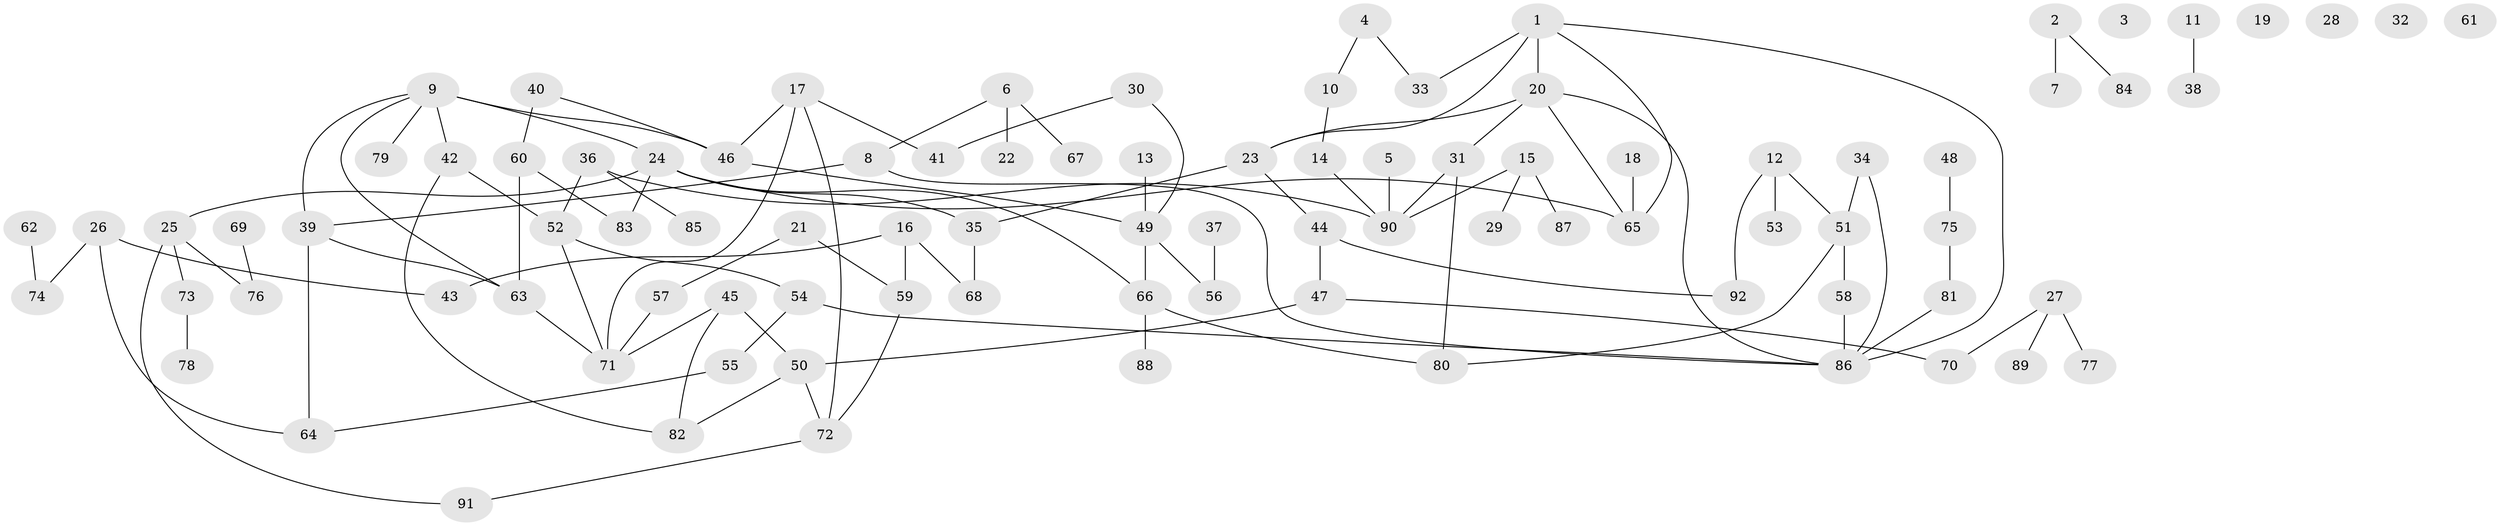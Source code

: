 // coarse degree distribution, {4: 0.14545454545454545, 1: 0.2727272727272727, 0: 0.09090909090909091, 2: 0.18181818181818182, 10: 0.01818181818181818, 3: 0.16363636363636364, 6: 0.05454545454545454, 5: 0.05454545454545454, 7: 0.01818181818181818}
// Generated by graph-tools (version 1.1) at 2025/16/03/04/25 18:16:44]
// undirected, 92 vertices, 112 edges
graph export_dot {
graph [start="1"]
  node [color=gray90,style=filled];
  1;
  2;
  3;
  4;
  5;
  6;
  7;
  8;
  9;
  10;
  11;
  12;
  13;
  14;
  15;
  16;
  17;
  18;
  19;
  20;
  21;
  22;
  23;
  24;
  25;
  26;
  27;
  28;
  29;
  30;
  31;
  32;
  33;
  34;
  35;
  36;
  37;
  38;
  39;
  40;
  41;
  42;
  43;
  44;
  45;
  46;
  47;
  48;
  49;
  50;
  51;
  52;
  53;
  54;
  55;
  56;
  57;
  58;
  59;
  60;
  61;
  62;
  63;
  64;
  65;
  66;
  67;
  68;
  69;
  70;
  71;
  72;
  73;
  74;
  75;
  76;
  77;
  78;
  79;
  80;
  81;
  82;
  83;
  84;
  85;
  86;
  87;
  88;
  89;
  90;
  91;
  92;
  1 -- 20;
  1 -- 23;
  1 -- 33;
  1 -- 65;
  1 -- 86;
  2 -- 7;
  2 -- 84;
  4 -- 10;
  4 -- 33;
  5 -- 90;
  6 -- 8;
  6 -- 22;
  6 -- 67;
  8 -- 39;
  8 -- 86;
  9 -- 24;
  9 -- 39;
  9 -- 42;
  9 -- 46;
  9 -- 63;
  9 -- 79;
  10 -- 14;
  11 -- 38;
  12 -- 51;
  12 -- 53;
  12 -- 92;
  13 -- 49;
  14 -- 90;
  15 -- 29;
  15 -- 87;
  15 -- 90;
  16 -- 43;
  16 -- 59;
  16 -- 68;
  17 -- 41;
  17 -- 46;
  17 -- 71;
  17 -- 72;
  18 -- 65;
  20 -- 23;
  20 -- 31;
  20 -- 65;
  20 -- 86;
  21 -- 57;
  21 -- 59;
  23 -- 35;
  23 -- 44;
  24 -- 25;
  24 -- 35;
  24 -- 65;
  24 -- 66;
  24 -- 83;
  25 -- 73;
  25 -- 76;
  25 -- 91;
  26 -- 43;
  26 -- 64;
  26 -- 74;
  27 -- 70;
  27 -- 77;
  27 -- 89;
  30 -- 41;
  30 -- 49;
  31 -- 80;
  31 -- 90;
  34 -- 51;
  34 -- 86;
  35 -- 68;
  36 -- 52;
  36 -- 85;
  36 -- 90;
  37 -- 56;
  39 -- 63;
  39 -- 64;
  40 -- 46;
  40 -- 60;
  42 -- 52;
  42 -- 82;
  44 -- 47;
  44 -- 92;
  45 -- 50;
  45 -- 71;
  45 -- 82;
  46 -- 49;
  47 -- 50;
  47 -- 70;
  48 -- 75;
  49 -- 56;
  49 -- 66;
  50 -- 72;
  50 -- 82;
  51 -- 58;
  51 -- 80;
  52 -- 54;
  52 -- 71;
  54 -- 55;
  54 -- 86;
  55 -- 64;
  57 -- 71;
  58 -- 86;
  59 -- 72;
  60 -- 63;
  60 -- 83;
  62 -- 74;
  63 -- 71;
  66 -- 80;
  66 -- 88;
  69 -- 76;
  72 -- 91;
  73 -- 78;
  75 -- 81;
  81 -- 86;
}
